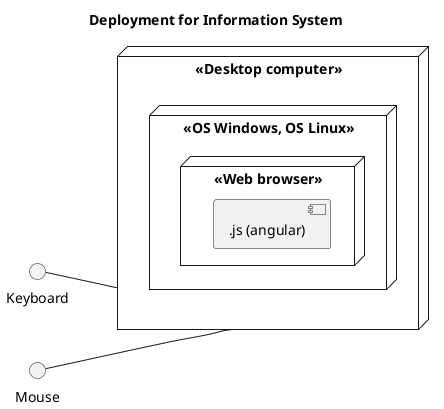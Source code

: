@startuml

title Deployment for Information System
left to right direction

node "<<Desktop computer>>" as dk {
  node "<<OS Windows, OS Linux>>" {
    node "<<Web browser>>" {
      component [.js (angular)]
    }
  }
}

interface Keyboard
interface Mouse

Keyboard -- dk

Mouse -- dk

@enduml
